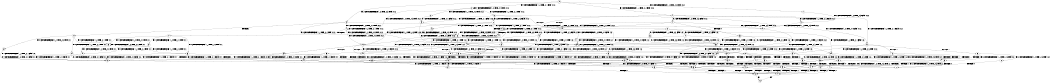 digraph BCG {
size = "7, 10.5";
center = TRUE;
node [shape = circle];
0 [peripheries = 2];
0 -> 1 [label = "EX !0 !ATOMIC_EXCH_BRANCH (1, +1, TRUE, +0, 2, TRUE) !:0:1:2:"];
0 -> 2 [label = "EX !1 !ATOMIC_EXCH_BRANCH (1, +0, TRUE, +0, 1, TRUE) !:0:1:2:"];
0 -> 3 [label = "EX !2 !ATOMIC_EXCH_BRANCH (1, +0, TRUE, +0, 3, TRUE) !:0:1:2:"];
0 -> 4 [label = "EX !0 !ATOMIC_EXCH_BRANCH (1, +1, TRUE, +0, 2, TRUE) !:0:1:2:"];
1 -> 5 [label = "EX !2 !ATOMIC_EXCH_BRANCH (1, +0, TRUE, +0, 3, FALSE) !:0:1:2:"];
2 -> 6 [label = "EX !0 !ATOMIC_EXCH_BRANCH (1, +1, TRUE, +0, 2, TRUE) !:0:1:2:"];
2 -> 7 [label = "EX !2 !ATOMIC_EXCH_BRANCH (1, +0, TRUE, +0, 3, TRUE) !:0:1:2:"];
2 -> 8 [label = "EX !0 !ATOMIC_EXCH_BRANCH (1, +1, TRUE, +0, 2, TRUE) !:0:1:2:"];
2 -> 2 [label = "EX !1 !ATOMIC_EXCH_BRANCH (1, +0, TRUE, +0, 1, TRUE) !:0:1:2:"];
3 -> 9 [label = "EX !0 !ATOMIC_EXCH_BRANCH (1, +1, TRUE, +0, 2, TRUE) !:0:1:2:"];
3 -> 10 [label = "TERMINATE !2"];
3 -> 7 [label = "EX !1 !ATOMIC_EXCH_BRANCH (1, +0, TRUE, +0, 1, TRUE) !:0:1:2:"];
3 -> 11 [label = "EX !0 !ATOMIC_EXCH_BRANCH (1, +1, TRUE, +0, 2, TRUE) !:0:1:2:"];
4 -> 5 [label = "EX !2 !ATOMIC_EXCH_BRANCH (1, +0, TRUE, +0, 3, FALSE) !:0:1:2:"];
4 -> 12 [label = "TERMINATE !0"];
4 -> 13 [label = "EX !1 !ATOMIC_EXCH_BRANCH (1, +0, TRUE, +0, 1, FALSE) !:0:1:2:"];
4 -> 14 [label = "EX !2 !ATOMIC_EXCH_BRANCH (1, +0, TRUE, +0, 3, FALSE) !:0:1:2:"];
5 -> 9 [label = "EX !2 !ATOMIC_EXCH_BRANCH (1, +1, TRUE, +0, 3, TRUE) !:0:1:2:"];
6 -> 15 [label = "EX !1 !ATOMIC_EXCH_BRANCH (1, +0, TRUE, +0, 1, FALSE) !:0:1:2:"];
7 -> 16 [label = "EX !0 !ATOMIC_EXCH_BRANCH (1, +1, TRUE, +0, 2, TRUE) !:0:1:2:"];
7 -> 17 [label = "TERMINATE !2"];
7 -> 18 [label = "EX !0 !ATOMIC_EXCH_BRANCH (1, +1, TRUE, +0, 2, TRUE) !:0:1:2:"];
7 -> 7 [label = "EX !1 !ATOMIC_EXCH_BRANCH (1, +0, TRUE, +0, 1, TRUE) !:0:1:2:"];
8 -> 15 [label = "EX !1 !ATOMIC_EXCH_BRANCH (1, +0, TRUE, +0, 1, FALSE) !:0:1:2:"];
8 -> 19 [label = "TERMINATE !0"];
8 -> 20 [label = "EX !2 !ATOMIC_EXCH_BRANCH (1, +0, TRUE, +0, 3, FALSE) !:0:1:2:"];
8 -> 13 [label = "EX !1 !ATOMIC_EXCH_BRANCH (1, +0, TRUE, +0, 1, FALSE) !:0:1:2:"];
9 -> 21 [label = "EX !1 !ATOMIC_EXCH_BRANCH (1, +0, TRUE, +0, 1, FALSE) !:0:1:2:"];
10 -> 22 [label = "EX !0 !ATOMIC_EXCH_BRANCH (1, +1, TRUE, +0, 2, TRUE) !:0:1:"];
10 -> 23 [label = "EX !1 !ATOMIC_EXCH_BRANCH (1, +0, TRUE, +0, 1, TRUE) !:0:1:"];
10 -> 24 [label = "EX !0 !ATOMIC_EXCH_BRANCH (1, +1, TRUE, +0, 2, TRUE) !:0:1:"];
11 -> 21 [label = "EX !1 !ATOMIC_EXCH_BRANCH (1, +0, TRUE, +0, 1, FALSE) !:0:1:2:"];
11 -> 25 [label = "TERMINATE !2"];
11 -> 26 [label = "TERMINATE !0"];
11 -> 27 [label = "EX !1 !ATOMIC_EXCH_BRANCH (1, +0, TRUE, +0, 1, FALSE) !:0:1:2:"];
12 -> 28 [label = "EX !2 !ATOMIC_EXCH_BRANCH (1, +0, TRUE, +0, 3, FALSE) !:1:2:"];
12 -> 29 [label = "EX !1 !ATOMIC_EXCH_BRANCH (1, +0, TRUE, +0, 1, FALSE) !:1:2:"];
12 -> 30 [label = "EX !2 !ATOMIC_EXCH_BRANCH (1, +0, TRUE, +0, 3, FALSE) !:1:2:"];
13 -> 31 [label = "EX !2 !ATOMIC_EXCH_BRANCH (1, +0, TRUE, +0, 3, TRUE) !:0:1:2:"];
13 -> 32 [label = "TERMINATE !1"];
13 -> 33 [label = "TERMINATE !0"];
13 -> 34 [label = "EX !2 !ATOMIC_EXCH_BRANCH (1, +0, TRUE, +0, 3, TRUE) !:0:1:2:"];
14 -> 9 [label = "EX !2 !ATOMIC_EXCH_BRANCH (1, +1, TRUE, +0, 3, TRUE) !:0:1:2:"];
14 -> 35 [label = "TERMINATE !0"];
14 -> 36 [label = "EX !1 !ATOMIC_EXCH_BRANCH (1, +0, TRUE, +0, 1, TRUE) !:0:1:2:"];
14 -> 11 [label = "EX !2 !ATOMIC_EXCH_BRANCH (1, +1, TRUE, +0, 3, TRUE) !:0:1:2:"];
15 -> 31 [label = "EX !2 !ATOMIC_EXCH_BRANCH (1, +0, TRUE, +0, 3, TRUE) !:0:1:2:"];
16 -> 21 [label = "EX !1 !ATOMIC_EXCH_BRANCH (1, +0, TRUE, +0, 1, FALSE) !:0:1:2:"];
17 -> 37 [label = "EX !1 !ATOMIC_EXCH_BRANCH (1, +0, TRUE, +0, 1, TRUE) !:0:1:"];
17 -> 38 [label = "EX !0 !ATOMIC_EXCH_BRANCH (1, +1, TRUE, +0, 2, TRUE) !:0:1:"];
17 -> 23 [label = "EX !1 !ATOMIC_EXCH_BRANCH (1, +0, TRUE, +0, 1, TRUE) !:0:1:"];
18 -> 21 [label = "EX !1 !ATOMIC_EXCH_BRANCH (1, +0, TRUE, +0, 1, FALSE) !:0:1:2:"];
18 -> 39 [label = "TERMINATE !2"];
18 -> 40 [label = "TERMINATE !0"];
18 -> 27 [label = "EX !1 !ATOMIC_EXCH_BRANCH (1, +0, TRUE, +0, 1, FALSE) !:0:1:2:"];
19 -> 41 [label = "EX !1 !ATOMIC_EXCH_BRANCH (1, +0, TRUE, +0, 1, FALSE) !:1:2:"];
19 -> 42 [label = "EX !2 !ATOMIC_EXCH_BRANCH (1, +0, TRUE, +0, 3, FALSE) !:1:2:"];
19 -> 29 [label = "EX !1 !ATOMIC_EXCH_BRANCH (1, +0, TRUE, +0, 1, FALSE) !:1:2:"];
20 -> 43 [label = "EX !1 !ATOMIC_EXCH_BRANCH (1, +0, TRUE, +0, 1, TRUE) !:0:1:2:"];
20 -> 44 [label = "TERMINATE !0"];
20 -> 18 [label = "EX !2 !ATOMIC_EXCH_BRANCH (1, +1, TRUE, +0, 3, TRUE) !:0:1:2:"];
20 -> 36 [label = "EX !1 !ATOMIC_EXCH_BRANCH (1, +0, TRUE, +0, 1, TRUE) !:0:1:2:"];
21 -> 45 [label = "TERMINATE !0"];
22 -> 46 [label = "EX !1 !ATOMIC_EXCH_BRANCH (1, +0, TRUE, +0, 1, FALSE) !:0:1:"];
23 -> 47 [label = "EX !0 !ATOMIC_EXCH_BRANCH (1, +1, TRUE, +0, 2, TRUE) !:0:1:"];
23 -> 38 [label = "EX !0 !ATOMIC_EXCH_BRANCH (1, +1, TRUE, +0, 2, TRUE) !:0:1:"];
23 -> 23 [label = "EX !1 !ATOMIC_EXCH_BRANCH (1, +0, TRUE, +0, 1, TRUE) !:0:1:"];
24 -> 46 [label = "EX !1 !ATOMIC_EXCH_BRANCH (1, +0, TRUE, +0, 1, FALSE) !:0:1:"];
24 -> 48 [label = "TERMINATE !0"];
24 -> 49 [label = "EX !1 !ATOMIC_EXCH_BRANCH (1, +0, TRUE, +0, 1, FALSE) !:0:1:"];
25 -> 46 [label = "EX !1 !ATOMIC_EXCH_BRANCH (1, +0, TRUE, +0, 1, FALSE) !:0:1:"];
25 -> 48 [label = "TERMINATE !0"];
25 -> 49 [label = "EX !1 !ATOMIC_EXCH_BRANCH (1, +0, TRUE, +0, 1, FALSE) !:0:1:"];
26 -> 50 [label = "EX !1 !ATOMIC_EXCH_BRANCH (1, +0, TRUE, +0, 1, FALSE) !:1:2:"];
26 -> 48 [label = "TERMINATE !2"];
26 -> 51 [label = "EX !1 !ATOMIC_EXCH_BRANCH (1, +0, TRUE, +0, 1, FALSE) !:1:2:"];
27 -> 45 [label = "TERMINATE !0"];
27 -> 52 [label = "TERMINATE !1"];
27 -> 53 [label = "TERMINATE !2"];
27 -> 54 [label = "TERMINATE !0"];
28 -> 55 [label = "EX !2 !ATOMIC_EXCH_BRANCH (1, +1, TRUE, +0, 3, TRUE) !:1:2:"];
29 -> 56 [label = "EX !2 !ATOMIC_EXCH_BRANCH (1, +0, TRUE, +0, 3, TRUE) !:1:2:"];
29 -> 57 [label = "TERMINATE !1"];
29 -> 58 [label = "EX !2 !ATOMIC_EXCH_BRANCH (1, +0, TRUE, +0, 3, TRUE) !:1:2:"];
30 -> 55 [label = "EX !2 !ATOMIC_EXCH_BRANCH (1, +1, TRUE, +0, 3, TRUE) !:1:2:"];
30 -> 59 [label = "EX !1 !ATOMIC_EXCH_BRANCH (1, +0, TRUE, +0, 1, TRUE) !:1:2:"];
30 -> 60 [label = "EX !2 !ATOMIC_EXCH_BRANCH (1, +1, TRUE, +0, 3, TRUE) !:1:2:"];
31 -> 45 [label = "TERMINATE !0"];
32 -> 61 [label = "EX !2 !ATOMIC_EXCH_BRANCH (1, +0, TRUE, +0, 3, TRUE) !:0:2:"];
32 -> 57 [label = "TERMINATE !0"];
32 -> 62 [label = "EX !2 !ATOMIC_EXCH_BRANCH (1, +0, TRUE, +0, 3, TRUE) !:0:2:"];
33 -> 56 [label = "EX !2 !ATOMIC_EXCH_BRANCH (1, +0, TRUE, +0, 3, TRUE) !:1:2:"];
33 -> 57 [label = "TERMINATE !1"];
33 -> 58 [label = "EX !2 !ATOMIC_EXCH_BRANCH (1, +0, TRUE, +0, 3, TRUE) !:1:2:"];
34 -> 45 [label = "TERMINATE !0"];
34 -> 52 [label = "TERMINATE !1"];
34 -> 53 [label = "TERMINATE !2"];
34 -> 54 [label = "TERMINATE !0"];
35 -> 55 [label = "EX !2 !ATOMIC_EXCH_BRANCH (1, +1, TRUE, +0, 3, TRUE) !:1:2:"];
35 -> 59 [label = "EX !1 !ATOMIC_EXCH_BRANCH (1, +0, TRUE, +0, 1, TRUE) !:1:2:"];
35 -> 60 [label = "EX !2 !ATOMIC_EXCH_BRANCH (1, +1, TRUE, +0, 3, TRUE) !:1:2:"];
36 -> 16 [label = "EX !2 !ATOMIC_EXCH_BRANCH (1, +1, TRUE, +0, 3, TRUE) !:0:1:2:"];
36 -> 44 [label = "TERMINATE !0"];
36 -> 18 [label = "EX !2 !ATOMIC_EXCH_BRANCH (1, +1, TRUE, +0, 3, TRUE) !:0:1:2:"];
36 -> 36 [label = "EX !1 !ATOMIC_EXCH_BRANCH (1, +0, TRUE, +0, 1, TRUE) !:0:1:2:"];
37 -> 47 [label = "EX !0 !ATOMIC_EXCH_BRANCH (1, +1, TRUE, +0, 2, TRUE) !:0:1:"];
38 -> 46 [label = "EX !1 !ATOMIC_EXCH_BRANCH (1, +0, TRUE, +0, 1, FALSE) !:0:1:"];
38 -> 63 [label = "TERMINATE !0"];
38 -> 49 [label = "EX !1 !ATOMIC_EXCH_BRANCH (1, +0, TRUE, +0, 1, FALSE) !:0:1:"];
39 -> 46 [label = "EX !1 !ATOMIC_EXCH_BRANCH (1, +0, TRUE, +0, 1, FALSE) !:0:1:"];
39 -> 63 [label = "TERMINATE !0"];
39 -> 49 [label = "EX !1 !ATOMIC_EXCH_BRANCH (1, +0, TRUE, +0, 1, FALSE) !:0:1:"];
40 -> 50 [label = "EX !1 !ATOMIC_EXCH_BRANCH (1, +0, TRUE, +0, 1, FALSE) !:1:2:"];
40 -> 63 [label = "TERMINATE !2"];
40 -> 51 [label = "EX !1 !ATOMIC_EXCH_BRANCH (1, +0, TRUE, +0, 1, FALSE) !:1:2:"];
41 -> 56 [label = "EX !2 !ATOMIC_EXCH_BRANCH (1, +0, TRUE, +0, 3, TRUE) !:1:2:"];
42 -> 64 [label = "EX !1 !ATOMIC_EXCH_BRANCH (1, +0, TRUE, +0, 1, TRUE) !:1:2:"];
42 -> 65 [label = "EX !2 !ATOMIC_EXCH_BRANCH (1, +1, TRUE, +0, 3, TRUE) !:1:2:"];
42 -> 59 [label = "EX !1 !ATOMIC_EXCH_BRANCH (1, +0, TRUE, +0, 1, TRUE) !:1:2:"];
43 -> 16 [label = "EX !2 !ATOMIC_EXCH_BRANCH (1, +1, TRUE, +0, 3, TRUE) !:0:1:2:"];
44 -> 64 [label = "EX !1 !ATOMIC_EXCH_BRANCH (1, +0, TRUE, +0, 1, TRUE) !:1:2:"];
44 -> 65 [label = "EX !2 !ATOMIC_EXCH_BRANCH (1, +1, TRUE, +0, 3, TRUE) !:1:2:"];
44 -> 59 [label = "EX !1 !ATOMIC_EXCH_BRANCH (1, +0, TRUE, +0, 1, TRUE) !:1:2:"];
45 -> 66 [label = "TERMINATE !2"];
46 -> 66 [label = "TERMINATE !0"];
47 -> 46 [label = "EX !1 !ATOMIC_EXCH_BRANCH (1, +0, TRUE, +0, 1, FALSE) !:0:1:"];
48 -> 67 [label = "EX !1 !ATOMIC_EXCH_BRANCH (1, +0, TRUE, +0, 1, FALSE) !:1:"];
48 -> 68 [label = "EX !1 !ATOMIC_EXCH_BRANCH (1, +0, TRUE, +0, 1, FALSE) !:1:"];
49 -> 66 [label = "TERMINATE !0"];
49 -> 69 [label = "TERMINATE !1"];
49 -> 70 [label = "TERMINATE !0"];
50 -> 66 [label = "TERMINATE !2"];
51 -> 66 [label = "TERMINATE !2"];
51 -> 71 [label = "TERMINATE !1"];
51 -> 70 [label = "TERMINATE !2"];
52 -> 72 [label = "TERMINATE !0"];
52 -> 69 [label = "TERMINATE !2"];
52 -> 71 [label = "TERMINATE !0"];
53 -> 66 [label = "TERMINATE !0"];
53 -> 69 [label = "TERMINATE !1"];
53 -> 70 [label = "TERMINATE !0"];
54 -> 66 [label = "TERMINATE !2"];
54 -> 71 [label = "TERMINATE !1"];
54 -> 70 [label = "TERMINATE !2"];
55 -> 50 [label = "EX !1 !ATOMIC_EXCH_BRANCH (1, +0, TRUE, +0, 1, FALSE) !:1:2:"];
56 -> 66 [label = "TERMINATE !2"];
57 -> 73 [label = "EX !2 !ATOMIC_EXCH_BRANCH (1, +0, TRUE, +0, 3, TRUE) !:2:"];
57 -> 74 [label = "EX !2 !ATOMIC_EXCH_BRANCH (1, +0, TRUE, +0, 3, TRUE) !:2:"];
58 -> 66 [label = "TERMINATE !2"];
58 -> 71 [label = "TERMINATE !1"];
58 -> 70 [label = "TERMINATE !2"];
59 -> 75 [label = "EX !2 !ATOMIC_EXCH_BRANCH (1, +1, TRUE, +0, 3, TRUE) !:1:2:"];
59 -> 65 [label = "EX !2 !ATOMIC_EXCH_BRANCH (1, +1, TRUE, +0, 3, TRUE) !:1:2:"];
59 -> 59 [label = "EX !1 !ATOMIC_EXCH_BRANCH (1, +0, TRUE, +0, 1, TRUE) !:1:2:"];
60 -> 50 [label = "EX !1 !ATOMIC_EXCH_BRANCH (1, +0, TRUE, +0, 1, FALSE) !:1:2:"];
60 -> 48 [label = "TERMINATE !2"];
60 -> 51 [label = "EX !1 !ATOMIC_EXCH_BRANCH (1, +0, TRUE, +0, 1, FALSE) !:1:2:"];
61 -> 72 [label = "TERMINATE !0"];
62 -> 72 [label = "TERMINATE !0"];
62 -> 69 [label = "TERMINATE !2"];
62 -> 71 [label = "TERMINATE !0"];
63 -> 67 [label = "EX !1 !ATOMIC_EXCH_BRANCH (1, +0, TRUE, +0, 1, FALSE) !:1:"];
63 -> 68 [label = "EX !1 !ATOMIC_EXCH_BRANCH (1, +0, TRUE, +0, 1, FALSE) !:1:"];
64 -> 75 [label = "EX !2 !ATOMIC_EXCH_BRANCH (1, +1, TRUE, +0, 3, TRUE) !:1:2:"];
65 -> 50 [label = "EX !1 !ATOMIC_EXCH_BRANCH (1, +0, TRUE, +0, 1, FALSE) !:1:2:"];
65 -> 63 [label = "TERMINATE !2"];
65 -> 51 [label = "EX !1 !ATOMIC_EXCH_BRANCH (1, +0, TRUE, +0, 1, FALSE) !:1:2:"];
66 -> 76 [label = "TERMINATE !1"];
67 -> 76 [label = "TERMINATE !1"];
68 -> 76 [label = "TERMINATE !1"];
68 -> 77 [label = "TERMINATE !1"];
69 -> 76 [label = "TERMINATE !0"];
69 -> 77 [label = "TERMINATE !0"];
70 -> 76 [label = "TERMINATE !1"];
70 -> 77 [label = "TERMINATE !1"];
71 -> 76 [label = "TERMINATE !2"];
71 -> 77 [label = "TERMINATE !2"];
72 -> 76 [label = "TERMINATE !2"];
73 -> 76 [label = "TERMINATE !2"];
74 -> 76 [label = "TERMINATE !2"];
74 -> 77 [label = "TERMINATE !2"];
75 -> 50 [label = "EX !1 !ATOMIC_EXCH_BRANCH (1, +0, TRUE, +0, 1, FALSE) !:1:2:"];
76 -> 78 [label = "exit"];
77 -> 78 [label = "exit"];
}

